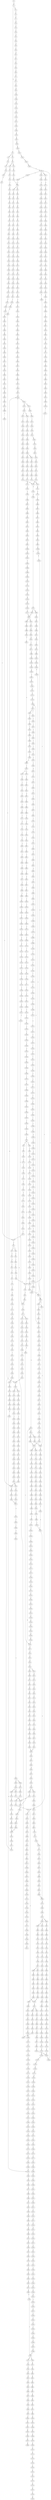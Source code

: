 strict digraph  {
	S0 -> S1 [ label = G ];
	S1 -> S2 [ label = T ];
	S1 -> S3 [ label = G ];
	S2 -> S4 [ label = T ];
	S3 -> S5 [ label = G ];
	S3 -> S6 [ label = T ];
	S4 -> S7 [ label = G ];
	S5 -> S8 [ label = T ];
	S6 -> S9 [ label = C ];
	S7 -> S10 [ label = A ];
	S8 -> S11 [ label = C ];
	S9 -> S12 [ label = C ];
	S9 -> S13 [ label = T ];
	S10 -> S14 [ label = C ];
	S11 -> S15 [ label = C ];
	S12 -> S16 [ label = C ];
	S13 -> S17 [ label = C ];
	S14 -> S18 [ label = T ];
	S15 -> S19 [ label = G ];
	S16 -> S20 [ label = T ];
	S17 -> S21 [ label = T ];
	S18 -> S22 [ label = G ];
	S19 -> S23 [ label = C ];
	S20 -> S24 [ label = T ];
	S21 -> S25 [ label = C ];
	S22 -> S26 [ label = T ];
	S23 -> S27 [ label = C ];
	S24 -> S28 [ label = C ];
	S25 -> S29 [ label = C ];
	S26 -> S30 [ label = A ];
	S27 -> S31 [ label = G ];
	S28 -> S32 [ label = T ];
	S28 -> S33 [ label = G ];
	S29 -> S34 [ label = G ];
	S30 -> S35 [ label = C ];
	S31 -> S36 [ label = C ];
	S31 -> S37 [ label = G ];
	S32 -> S38 [ label = C ];
	S33 -> S39 [ label = C ];
	S34 -> S40 [ label = T ];
	S35 -> S41 [ label = A ];
	S36 -> S42 [ label = A ];
	S37 -> S43 [ label = A ];
	S38 -> S44 [ label = G ];
	S39 -> S45 [ label = A ];
	S40 -> S46 [ label = A ];
	S41 -> S47 [ label = C ];
	S42 -> S48 [ label = C ];
	S43 -> S49 [ label = A ];
	S44 -> S50 [ label = T ];
	S45 -> S51 [ label = C ];
	S46 -> S52 [ label = C ];
	S47 -> S53 [ label = T ];
	S48 -> S54 [ label = G ];
	S49 -> S55 [ label = C ];
	S50 -> S56 [ label = A ];
	S51 -> S57 [ label = G ];
	S52 -> S58 [ label = A ];
	S53 -> S59 [ label = T ];
	S54 -> S60 [ label = C ];
	S55 -> S61 [ label = T ];
	S56 -> S62 [ label = C ];
	S57 -> S63 [ label = T ];
	S58 -> S64 [ label = T ];
	S59 -> S65 [ label = G ];
	S60 -> S66 [ label = G ];
	S61 -> S67 [ label = G ];
	S62 -> S68 [ label = G ];
	S63 -> S69 [ label = G ];
	S64 -> S70 [ label = G ];
	S65 -> S71 [ label = G ];
	S66 -> S72 [ label = C ];
	S67 -> S73 [ label = C ];
	S68 -> S74 [ label = G ];
	S69 -> S75 [ label = G ];
	S70 -> S76 [ label = G ];
	S71 -> S77 [ label = A ];
	S72 -> S78 [ label = A ];
	S72 -> S79 [ label = G ];
	S73 -> S80 [ label = A ];
	S74 -> S81 [ label = C ];
	S75 -> S82 [ label = C ];
	S76 -> S83 [ label = C ];
	S77 -> S84 [ label = G ];
	S78 -> S85 [ label = G ];
	S79 -> S86 [ label = C ];
	S79 -> S87 [ label = G ];
	S80 -> S88 [ label = A ];
	S81 -> S89 [ label = T ];
	S82 -> S90 [ label = G ];
	S83 -> S91 [ label = G ];
	S84 -> S92 [ label = A ];
	S85 -> S93 [ label = C ];
	S86 -> S94 [ label = G ];
	S87 -> S95 [ label = C ];
	S88 -> S96 [ label = C ];
	S89 -> S97 [ label = A ];
	S90 -> S98 [ label = T ];
	S91 -> S99 [ label = C ];
	S92 -> S100 [ label = C ];
	S93 -> S101 [ label = C ];
	S94 -> S102 [ label = T ];
	S95 -> S103 [ label = T ];
	S96 -> S104 [ label = C ];
	S97 -> S105 [ label = C ];
	S98 -> S106 [ label = C ];
	S99 -> S107 [ label = C ];
	S100 -> S108 [ label = C ];
	S101 -> S109 [ label = G ];
	S102 -> S110 [ label = C ];
	S103 -> S111 [ label = G ];
	S104 -> S112 [ label = A ];
	S105 -> S113 [ label = T ];
	S106 -> S114 [ label = C ];
	S107 -> S115 [ label = C ];
	S108 -> S116 [ label = C ];
	S109 -> S117 [ label = G ];
	S110 -> S118 [ label = G ];
	S111 -> S119 [ label = G ];
	S112 -> S120 [ label = G ];
	S113 -> S121 [ label = G ];
	S114 -> S122 [ label = C ];
	S115 -> S123 [ label = C ];
	S116 -> S124 [ label = C ];
	S117 -> S125 [ label = C ];
	S117 -> S126 [ label = T ];
	S118 -> S127 [ label = A ];
	S119 -> S128 [ label = A ];
	S120 -> S129 [ label = A ];
	S121 -> S130 [ label = G ];
	S122 -> S131 [ label = C ];
	S123 -> S132 [ label = C ];
	S124 -> S133 [ label = C ];
	S125 -> S134 [ label = A ];
	S126 -> S135 [ label = G ];
	S127 -> S136 [ label = C ];
	S128 -> S137 [ label = A ];
	S129 -> S138 [ label = A ];
	S130 -> S139 [ label = T ];
	S131 -> S140 [ label = A ];
	S132 -> S141 [ label = A ];
	S133 -> S142 [ label = C ];
	S134 -> S143 [ label = C ];
	S135 -> S144 [ label = G ];
	S136 -> S145 [ label = G ];
	S137 -> S146 [ label = T ];
	S138 -> S147 [ label = C ];
	S139 -> S148 [ label = G ];
	S140 -> S149 [ label = C ];
	S141 -> S150 [ label = C ];
	S142 -> S151 [ label = T ];
	S143 -> S152 [ label = T ];
	S144 -> S153 [ label = A ];
	S145 -> S154 [ label = C ];
	S146 -> S155 [ label = G ];
	S147 -> S156 [ label = A ];
	S148 -> S157 [ label = C ];
	S149 -> S158 [ label = T ];
	S150 -> S159 [ label = T ];
	S151 -> S160 [ label = T ];
	S152 -> S161 [ label = T ];
	S153 -> S162 [ label = A ];
	S154 -> S163 [ label = G ];
	S155 -> S164 [ label = G ];
	S156 -> S165 [ label = G ];
	S157 -> S166 [ label = T ];
	S158 -> S167 [ label = T ];
	S159 -> S168 [ label = T ];
	S160 -> S169 [ label = C ];
	S161 -> S170 [ label = C ];
	S162 -> S171 [ label = G ];
	S163 -> S172 [ label = C ];
	S164 -> S173 [ label = G ];
	S165 -> S174 [ label = C ];
	S166 -> S175 [ label = A ];
	S167 -> S176 [ label = G ];
	S168 -> S177 [ label = T ];
	S169 -> S178 [ label = A ];
	S170 -> S179 [ label = A ];
	S171 -> S180 [ label = A ];
	S172 -> S181 [ label = C ];
	S173 -> S182 [ label = G ];
	S174 -> S183 [ label = C ];
	S175 -> S184 [ label = C ];
	S176 -> S185 [ label = A ];
	S177 -> S186 [ label = A ];
	S178 -> S187 [ label = G ];
	S179 -> S188 [ label = G ];
	S180 -> S189 [ label = A ];
	S181 -> S190 [ label = T ];
	S182 -> S191 [ label = T ];
	S183 -> S192 [ label = G ];
	S184 -> S193 [ label = T ];
	S185 -> S194 [ label = G ];
	S186 -> S195 [ label = G ];
	S187 -> S196 [ label = A ];
	S188 -> S197 [ label = C ];
	S189 -> S198 [ label = C ];
	S190 -> S199 [ label = C ];
	S191 -> S200 [ label = C ];
	S192 -> S201 [ label = T ];
	S193 -> S202 [ label = G ];
	S194 -> S203 [ label = C ];
	S195 -> S204 [ label = C ];
	S196 -> S205 [ label = G ];
	S197 -> S206 [ label = C ];
	S198 -> S207 [ label = G ];
	S199 -> S208 [ label = G ];
	S200 -> S209 [ label = C ];
	S201 -> S210 [ label = C ];
	S202 -> S211 [ label = T ];
	S203 -> S212 [ label = C ];
	S204 -> S213 [ label = C ];
	S205 -> S214 [ label = G ];
	S206 -> S215 [ label = G ];
	S207 -> S216 [ label = G ];
	S208 -> S217 [ label = G ];
	S209 -> S218 [ label = G ];
	S210 -> S219 [ label = C ];
	S211 -> S220 [ label = A ];
	S212 -> S221 [ label = G ];
	S213 -> S222 [ label = G ];
	S214 -> S223 [ label = T ];
	S215 -> S224 [ label = C ];
	S216 -> S225 [ label = C ];
	S217 -> S226 [ label = G ];
	S218 -> S227 [ label = C ];
	S219 -> S228 [ label = T ];
	S220 -> S229 [ label = A ];
	S221 -> S230 [ label = C ];
	S222 -> S231 [ label = T ];
	S223 -> S232 [ label = C ];
	S224 -> S233 [ label = C ];
	S225 -> S234 [ label = A ];
	S226 -> S235 [ label = C ];
	S227 -> S27 [ label = C ];
	S228 -> S236 [ label = C ];
	S229 -> S237 [ label = C ];
	S230 -> S238 [ label = C ];
	S231 -> S239 [ label = C ];
	S232 -> S240 [ label = C ];
	S233 -> S241 [ label = C ];
	S234 -> S242 [ label = C ];
	S235 -> S243 [ label = T ];
	S236 -> S244 [ label = T ];
	S237 -> S245 [ label = A ];
	S238 -> S246 [ label = C ];
	S239 -> S247 [ label = C ];
	S240 -> S248 [ label = C ];
	S241 -> S249 [ label = C ];
	S242 -> S250 [ label = C ];
	S242 -> S251 [ label = T ];
	S243 -> S252 [ label = C ];
	S244 -> S253 [ label = G ];
	S245 -> S254 [ label = C ];
	S246 -> S249 [ label = C ];
	S247 -> S255 [ label = C ];
	S248 -> S256 [ label = T ];
	S248 -> S257 [ label = A ];
	S248 -> S258 [ label = G ];
	S249 -> S259 [ label = T ];
	S250 -> S260 [ label = G ];
	S251 -> S261 [ label = G ];
	S252 -> S262 [ label = A ];
	S253 -> S263 [ label = T ];
	S254 -> S264 [ label = A ];
	S255 -> S265 [ label = A ];
	S256 -> S266 [ label = T ];
	S257 -> S267 [ label = G ];
	S258 -> S268 [ label = G ];
	S259 -> S269 [ label = T ];
	S259 -> S270 [ label = C ];
	S260 -> S271 [ label = G ];
	S261 -> S272 [ label = G ];
	S262 -> S273 [ label = C ];
	S263 -> S274 [ label = C ];
	S264 -> S275 [ label = C ];
	S265 -> S276 [ label = C ];
	S266 -> S28 [ label = C ];
	S267 -> S277 [ label = A ];
	S268 -> S278 [ label = A ];
	S269 -> S279 [ label = C ];
	S270 -> S280 [ label = C ];
	S271 -> S281 [ label = G ];
	S272 -> S282 [ label = G ];
	S273 -> S283 [ label = G ];
	S274 -> S284 [ label = G ];
	S275 -> S285 [ label = G ];
	S276 -> S286 [ label = C ];
	S277 -> S287 [ label = G ];
	S278 -> S288 [ label = G ];
	S279 -> S289 [ label = A ];
	S280 -> S290 [ label = A ];
	S281 -> S291 [ label = A ];
	S282 -> S292 [ label = A ];
	S283 -> S293 [ label = T ];
	S284 -> S294 [ label = T ];
	S285 -> S295 [ label = C ];
	S286 -> S296 [ label = A ];
	S287 -> S297 [ label = C ];
	S288 -> S298 [ label = G ];
	S289 -> S299 [ label = C ];
	S290 -> S300 [ label = C ];
	S291 -> S301 [ label = A ];
	S292 -> S302 [ label = A ];
	S293 -> S303 [ label = C ];
	S294 -> S304 [ label = G ];
	S295 -> S305 [ label = T ];
	S296 -> S306 [ label = C ];
	S297 -> S307 [ label = C ];
	S298 -> S308 [ label = C ];
	S299 -> S309 [ label = G ];
	S300 -> S310 [ label = C ];
	S301 -> S311 [ label = T ];
	S302 -> S312 [ label = C ];
	S303 -> S313 [ label = C ];
	S304 -> S314 [ label = G ];
	S305 -> S315 [ label = C ];
	S306 -> S316 [ label = C ];
	S307 -> S317 [ label = A ];
	S308 -> S318 [ label = G ];
	S309 -> S319 [ label = C ];
	S310 -> S320 [ label = C ];
	S311 -> S321 [ label = T ];
	S312 -> S322 [ label = T ];
	S313 -> S323 [ label = A ];
	S314 -> S324 [ label = T ];
	S315 -> S325 [ label = C ];
	S316 -> S326 [ label = G ];
	S317 -> S327 [ label = C ];
	S318 -> S328 [ label = T ];
	S319 -> S329 [ label = T ];
	S320 -> S330 [ label = G ];
	S321 -> S331 [ label = G ];
	S322 -> S332 [ label = G ];
	S323 -> S333 [ label = G ];
	S324 -> S334 [ label = A ];
	S325 -> S335 [ label = T ];
	S326 -> S336 [ label = A ];
	S327 -> S337 [ label = G ];
	S328 -> S338 [ label = G ];
	S329 -> S339 [ label = C ];
	S330 -> S340 [ label = C ];
	S331 -> S341 [ label = A ];
	S332 -> S342 [ label = G ];
	S333 -> S343 [ label = C ];
	S334 -> S344 [ label = C ];
	S335 -> S345 [ label = A ];
	S336 -> S346 [ label = T ];
	S337 -> S347 [ label = G ];
	S338 -> S348 [ label = G ];
	S339 -> S349 [ label = C ];
	S340 -> S350 [ label = C ];
	S341 -> S351 [ label = A ];
	S342 -> S352 [ label = A ];
	S343 -> S353 [ label = T ];
	S343 -> S354 [ label = G ];
	S344 -> S355 [ label = C ];
	S345 -> S356 [ label = G ];
	S346 -> S357 [ label = C ];
	S347 -> S358 [ label = T ];
	S348 -> S359 [ label = T ];
	S349 -> S360 [ label = G ];
	S350 -> S361 [ label = G ];
	S351 -> S362 [ label = C ];
	S352 -> S363 [ label = C ];
	S353 -> S364 [ label = T ];
	S354 -> S365 [ label = A ];
	S355 -> S366 [ label = G ];
	S356 -> S367 [ label = A ];
	S357 -> S368 [ label = G ];
	S358 -> S369 [ label = T ];
	S359 -> S370 [ label = A ];
	S360 -> S371 [ label = G ];
	S361 -> S372 [ label = G ];
	S362 -> S373 [ label = C ];
	S363 -> S374 [ label = C ];
	S364 -> S375 [ label = C ];
	S365 -> S376 [ label = G ];
	S366 -> S377 [ label = G ];
	S367 -> S378 [ label = A ];
	S368 -> S379 [ label = G ];
	S369 -> S380 [ label = A ];
	S370 -> S381 [ label = T ];
	S371 -> S382 [ label = T ];
	S372 -> S383 [ label = T ];
	S373 -> S384 [ label = C ];
	S374 -> S385 [ label = C ];
	S375 -> S386 [ label = A ];
	S376 -> S387 [ label = T ];
	S377 -> S388 [ label = T ];
	S378 -> S389 [ label = C ];
	S379 -> S390 [ label = T ];
	S380 -> S391 [ label = C ];
	S381 -> S392 [ label = G ];
	S382 -> S393 [ label = T ];
	S383 -> S394 [ label = C ];
	S384 -> S395 [ label = G ];
	S385 -> S396 [ label = G ];
	S386 -> S397 [ label = C ];
	S387 -> S398 [ label = C ];
	S388 -> S399 [ label = G ];
	S389 -> S400 [ label = T ];
	S390 -> S401 [ label = T ];
	S391 -> S402 [ label = T ];
	S392 -> S403 [ label = A ];
	S393 -> S404 [ label = G ];
	S394 -> S405 [ label = C ];
	S395 -> S406 [ label = T ];
	S396 -> S407 [ label = T ];
	S397 -> S408 [ label = G ];
	S398 -> S409 [ label = C ];
	S398 -> S410 [ label = T ];
	S399 -> S411 [ label = G ];
	S400 -> S412 [ label = T ];
	S401 -> S413 [ label = C ];
	S402 -> S414 [ label = G ];
	S403 -> S415 [ label = G ];
	S404 -> S416 [ label = C ];
	S405 -> S417 [ label = C ];
	S406 -> S418 [ label = C ];
	S407 -> S419 [ label = C ];
	S408 -> S420 [ label = C ];
	S409 -> S421 [ label = C ];
	S410 -> S422 [ label = C ];
	S411 -> S423 [ label = T ];
	S412 -> S424 [ label = C ];
	S413 -> S425 [ label = C ];
	S414 -> S426 [ label = C ];
	S415 -> S427 [ label = C ];
	S416 -> S428 [ label = A ];
	S417 -> S429 [ label = A ];
	S418 -> S430 [ label = T ];
	S419 -> S431 [ label = T ];
	S420 -> S432 [ label = C ];
	S421 -> S433 [ label = T ];
	S421 -> S434 [ label = G ];
	S422 -> S435 [ label = G ];
	S423 -> S436 [ label = T ];
	S424 -> S437 [ label = A ];
	S425 -> S438 [ label = A ];
	S426 -> S439 [ label = A ];
	S427 -> S440 [ label = G ];
	S428 -> S441 [ label = C ];
	S429 -> S442 [ label = G ];
	S430 -> S443 [ label = C ];
	S431 -> S443 [ label = C ];
	S432 -> S444 [ label = C ];
	S433 -> S445 [ label = C ];
	S434 -> S446 [ label = C ];
	S435 -> S447 [ label = T ];
	S436 -> S448 [ label = A ];
	S437 -> S449 [ label = A ];
	S438 -> S450 [ label = G ];
	S439 -> S451 [ label = G ];
	S440 -> S452 [ label = G ];
	S441 -> S453 [ label = T ];
	S442 -> S454 [ label = T ];
	S443 -> S455 [ label = G ];
	S444 -> S456 [ label = T ];
	S445 -> S457 [ label = C ];
	S446 -> S458 [ label = C ];
	S447 -> S459 [ label = C ];
	S448 -> S460 [ label = G ];
	S449 -> S461 [ label = C ];
	S450 -> S462 [ label = T ];
	S451 -> S463 [ label = A ];
	S452 -> S464 [ label = T ];
	S453 -> S465 [ label = G ];
	S454 -> S466 [ label = G ];
	S455 -> S467 [ label = G ];
	S456 -> S468 [ label = T ];
	S457 -> S469 [ label = G ];
	S458 -> S470 [ label = T ];
	S459 -> S471 [ label = T ];
	S460 -> S472 [ label = A ];
	S461 -> S473 [ label = C ];
	S461 -> S474 [ label = T ];
	S462 -> S475 [ label = G ];
	S463 -> S476 [ label = C ];
	S464 -> S477 [ label = C ];
	S465 -> S478 [ label = G ];
	S466 -> S479 [ label = G ];
	S467 -> S480 [ label = C ];
	S468 -> S481 [ label = C ];
	S469 -> S482 [ label = G ];
	S470 -> S483 [ label = G ];
	S471 -> S484 [ label = G ];
	S472 -> S485 [ label = A ];
	S473 -> S486 [ label = G ];
	S474 -> S487 [ label = G ];
	S475 -> S488 [ label = G ];
	S476 -> S489 [ label = G ];
	S477 -> S490 [ label = G ];
	S478 -> S491 [ label = T ];
	S479 -> S492 [ label = T ];
	S480 -> S493 [ label = A ];
	S481 -> S494 [ label = A ];
	S482 -> S495 [ label = T ];
	S483 -> S496 [ label = T ];
	S484 -> S497 [ label = T ];
	S485 -> S498 [ label = G ];
	S486 -> S499 [ label = G ];
	S487 -> S500 [ label = G ];
	S487 -> S501 [ label = C ];
	S488 -> S502 [ label = T ];
	S489 -> S503 [ label = G ];
	S490 -> S504 [ label = C ];
	S491 -> S505 [ label = C ];
	S492 -> S506 [ label = C ];
	S493 -> S507 [ label = C ];
	S494 -> S508 [ label = T ];
	S495 -> S509 [ label = C ];
	S496 -> S510 [ label = C ];
	S497 -> S511 [ label = T ];
	S498 -> S512 [ label = G ];
	S499 -> S513 [ label = C ];
	S500 -> S514 [ label = C ];
	S501 -> S515 [ label = C ];
	S502 -> S506 [ label = C ];
	S503 -> S516 [ label = A ];
	S504 -> S517 [ label = A ];
	S505 -> S518 [ label = G ];
	S506 -> S519 [ label = G ];
	S507 -> S520 [ label = C ];
	S508 -> S521 [ label = C ];
	S509 -> S522 [ label = T ];
	S510 -> S523 [ label = G ];
	S511 -> S524 [ label = C ];
	S512 -> S525 [ label = G ];
	S513 -> S526 [ label = C ];
	S514 -> S527 [ label = C ];
	S515 -> S528 [ label = C ];
	S516 -> S529 [ label = C ];
	S517 -> S530 [ label = C ];
	S518 -> S531 [ label = T ];
	S519 -> S532 [ label = T ];
	S520 -> S533 [ label = G ];
	S521 -> S534 [ label = C ];
	S522 -> S535 [ label = G ];
	S523 -> S536 [ label = C ];
	S524 -> S537 [ label = C ];
	S525 -> S538 [ label = G ];
	S526 -> S539 [ label = C ];
	S527 -> S540 [ label = C ];
	S528 -> S541 [ label = T ];
	S529 -> S542 [ label = A ];
	S530 -> S543 [ label = G ];
	S531 -> S544 [ label = C ];
	S532 -> S545 [ label = C ];
	S533 -> S546 [ label = A ];
	S534 -> S547 [ label = A ];
	S535 -> S548 [ label = G ];
	S536 -> S549 [ label = G ];
	S537 -> S550 [ label = G ];
	S538 -> S551 [ label = G ];
	S539 -> S552 [ label = A ];
	S540 -> S553 [ label = A ];
	S541 -> S554 [ label = A ];
	S542 -> S555 [ label = C ];
	S543 -> S556 [ label = C ];
	S544 -> S557 [ label = C ];
	S545 -> S557 [ label = C ];
	S546 -> S558 [ label = G ];
	S546 -> S559 [ label = A ];
	S547 -> S560 [ label = G ];
	S548 -> S561 [ label = A ];
	S549 -> S562 [ label = C ];
	S550 -> S563 [ label = T ];
	S551 -> S564 [ label = T ];
	S552 -> S565 [ label = G ];
	S553 -> S566 [ label = G ];
	S554 -> S567 [ label = G ];
	S555 -> S568 [ label = A ];
	S556 -> S569 [ label = G ];
	S557 -> S570 [ label = G ];
	S558 -> S571 [ label = T ];
	S559 -> S572 [ label = T ];
	S560 -> S573 [ label = A ];
	S561 -> S574 [ label = G ];
	S562 -> S575 [ label = G ];
	S562 -> S576 [ label = A ];
	S563 -> S577 [ label = G ];
	S564 -> S578 [ label = C ];
	S565 -> S579 [ label = T ];
	S566 -> S580 [ label = G ];
	S567 -> S581 [ label = G ];
	S568 -> S582 [ label = C ];
	S569 -> S72 [ label = C ];
	S570 -> S583 [ label = T ];
	S571 -> S584 [ label = C ];
	S572 -> S585 [ label = G ];
	S573 -> S586 [ label = A ];
	S574 -> S587 [ label = G ];
	S575 -> S588 [ label = A ];
	S576 -> S589 [ label = A ];
	S577 -> S590 [ label = G ];
	S578 -> S591 [ label = C ];
	S579 -> S592 [ label = T ];
	S580 -> S593 [ label = T ];
	S581 -> S594 [ label = T ];
	S582 -> S595 [ label = C ];
	S583 -> S596 [ label = C ];
	S584 -> S597 [ label = C ];
	S585 -> S598 [ label = T ];
	S586 -> S599 [ label = C ];
	S587 -> S600 [ label = G ];
	S588 -> S601 [ label = G ];
	S589 -> S602 [ label = C ];
	S590 -> S603 [ label = C ];
	S591 -> S604 [ label = G ];
	S592 -> S605 [ label = G ];
	S593 -> S606 [ label = G ];
	S594 -> S607 [ label = G ];
	S595 -> S608 [ label = T ];
	S596 -> S609 [ label = A ];
	S597 -> S610 [ label = A ];
	S597 -> S611 [ label = T ];
	S598 -> S612 [ label = A ];
	S599 -> S613 [ label = C ];
	S600 -> S614 [ label = T ];
	S601 -> S615 [ label = C ];
	S602 -> S616 [ label = C ];
	S603 -> S617 [ label = C ];
	S604 -> S618 [ label = T ];
	S605 -> S619 [ label = T ];
	S606 -> S620 [ label = C ];
	S606 -> S621 [ label = G ];
	S607 -> S622 [ label = T ];
	S608 -> S623 [ label = C ];
	S609 -> S624 [ label = C ];
	S610 -> S625 [ label = G ];
	S611 -> S626 [ label = C ];
	S612 -> S627 [ label = G ];
	S613 -> S628 [ label = A ];
	S613 -> S629 [ label = G ];
	S614 -> S630 [ label = G ];
	S615 -> S631 [ label = A ];
	S616 -> S632 [ label = C ];
	S617 -> S633 [ label = C ];
	S618 -> S634 [ label = C ];
	S619 -> S635 [ label = G ];
	S620 -> S636 [ label = G ];
	S621 -> S637 [ label = G ];
	S622 -> S638 [ label = G ];
	S623 -> S639 [ label = T ];
	S624 -> S640 [ label = C ];
	S625 -> S641 [ label = T ];
	S625 -> S642 [ label = C ];
	S626 -> S643 [ label = G ];
	S627 -> S644 [ label = T ];
	S628 -> S645 [ label = G ];
	S628 -> S646 [ label = C ];
	S629 -> S647 [ label = G ];
	S630 -> S648 [ label = T ];
	S631 -> S649 [ label = G ];
	S632 -> S650 [ label = G ];
	S633 -> S651 [ label = G ];
	S634 -> S652 [ label = G ];
	S635 -> S653 [ label = C ];
	S636 -> S654 [ label = C ];
	S637 -> S655 [ label = C ];
	S638 -> S656 [ label = C ];
	S639 -> S657 [ label = A ];
	S640 -> S658 [ label = C ];
	S640 -> S659 [ label = G ];
	S641 -> S660 [ label = A ];
	S642 -> S661 [ label = T ];
	S643 -> S662 [ label = A ];
	S644 -> S663 [ label = T ];
	S645 -> S664 [ label = A ];
	S646 -> S665 [ label = C ];
	S647 -> S666 [ label = A ];
	S648 -> S667 [ label = T ];
	S649 -> S668 [ label = T ];
	S650 -> S669 [ label = T ];
	S651 -> S670 [ label = T ];
	S652 -> S671 [ label = G ];
	S653 -> S672 [ label = G ];
	S654 -> S673 [ label = G ];
	S655 -> S674 [ label = T ];
	S656 -> S675 [ label = G ];
	S657 -> S676 [ label = G ];
	S658 -> S677 [ label = T ];
	S659 -> S678 [ label = A ];
	S660 -> S679 [ label = G ];
	S661 -> S364 [ label = T ];
	S662 -> S680 [ label = A ];
	S663 -> S681 [ label = T ];
	S664 -> S682 [ label = C ];
	S665 -> S683 [ label = A ];
	S666 -> S684 [ label = C ];
	S667 -> S685 [ label = C ];
	S668 -> S686 [ label = G ];
	S669 -> S687 [ label = A ];
	S670 -> S688 [ label = C ];
	S671 -> S689 [ label = A ];
	S672 -> S690 [ label = T ];
	S673 -> S691 [ label = T ];
	S674 -> S692 [ label = T ];
	S675 -> S693 [ label = T ];
	S676 -> S694 [ label = A ];
	S677 -> S695 [ label = G ];
	S678 -> S696 [ label = A ];
	S678 -> S697 [ label = G ];
	S679 -> S698 [ label = G ];
	S679 -> S699 [ label = C ];
	S680 -> S700 [ label = C ];
	S681 -> S701 [ label = C ];
	S682 -> S702 [ label = T ];
	S683 -> S703 [ label = C ];
	S684 -> S704 [ label = G ];
	S685 -> S705 [ label = C ];
	S686 -> S706 [ label = C ];
	S687 -> S707 [ label = C ];
	S688 -> S708 [ label = C ];
	S689 -> S709 [ label = A ];
	S690 -> S710 [ label = C ];
	S691 -> S711 [ label = C ];
	S692 -> S712 [ label = C ];
	S693 -> S713 [ label = C ];
	S694 -> S714 [ label = A ];
	S695 -> S715 [ label = T ];
	S696 -> S716 [ label = T ];
	S697 -> S717 [ label = T ];
	S698 -> S718 [ label = G ];
	S699 -> S719 [ label = T ];
	S700 -> S720 [ label = T ];
	S701 -> S721 [ label = A ];
	S702 -> S722 [ label = C ];
	S703 -> S723 [ label = C ];
	S704 -> S724 [ label = C ];
	S705 -> S725 [ label = A ];
	S706 -> S726 [ label = A ];
	S707 -> S727 [ label = A ];
	S708 -> S728 [ label = A ];
	S709 -> S729 [ label = C ];
	S710 -> S730 [ label = G ];
	S711 -> S731 [ label = G ];
	S712 -> S732 [ label = G ];
	S713 -> S730 [ label = G ];
	S714 -> S733 [ label = C ];
	S715 -> S734 [ label = C ];
	S716 -> S735 [ label = C ];
	S717 -> S584 [ label = C ];
	S718 -> S736 [ label = T ];
	S719 -> S737 [ label = C ];
	S720 -> S738 [ label = T ];
	S721 -> S739 [ label = C ];
	S722 -> S740 [ label = C ];
	S723 -> S741 [ label = C ];
	S724 -> S742 [ label = C ];
	S725 -> S743 [ label = G ];
	S726 -> S744 [ label = A ];
	S727 -> S745 [ label = G ];
	S728 -> S746 [ label = G ];
	S729 -> S747 [ label = A ];
	S729 -> S748 [ label = T ];
	S730 -> S749 [ label = A ];
	S731 -> S750 [ label = T ];
	S732 -> S751 [ label = A ];
	S733 -> S752 [ label = G ];
	S734 -> S753 [ label = C ];
	S735 -> S754 [ label = C ];
	S736 -> S755 [ label = C ];
	S737 -> S756 [ label = C ];
	S738 -> S757 [ label = C ];
	S739 -> S758 [ label = T ];
	S740 -> S759 [ label = C ];
	S741 -> S760 [ label = C ];
	S742 -> S761 [ label = C ];
	S743 -> S762 [ label = C ];
	S744 -> S763 [ label = C ];
	S745 -> S764 [ label = C ];
	S746 -> S765 [ label = T ];
	S747 -> S766 [ label = G ];
	S748 -> S767 [ label = A ];
	S749 -> S768 [ label = A ];
	S750 -> S769 [ label = G ];
	S751 -> S770 [ label = A ];
	S752 -> S771 [ label = A ];
	S753 -> S772 [ label = T ];
	S754 -> S773 [ label = T ];
	S755 -> S774 [ label = A ];
	S756 -> S775 [ label = A ];
	S757 -> S776 [ label = A ];
	S758 -> S777 [ label = C ];
	S759 -> S778 [ label = A ];
	S760 -> S779 [ label = T ];
	S761 -> S780 [ label = A ];
	S762 -> S781 [ label = A ];
	S763 -> S782 [ label = A ];
	S764 -> S783 [ label = A ];
	S765 -> S784 [ label = A ];
	S766 -> S785 [ label = G ];
	S767 -> S786 [ label = C ];
	S768 -> S787 [ label = C ];
	S769 -> S788 [ label = C ];
	S770 -> S789 [ label = C ];
	S771 -> S790 [ label = G ];
	S772 -> S791 [ label = A ];
	S772 -> S792 [ label = T ];
	S773 -> S793 [ label = C ];
	S774 -> S794 [ label = C ];
	S775 -> S795 [ label = C ];
	S776 -> S449 [ label = A ];
	S777 -> S796 [ label = C ];
	S778 -> S797 [ label = T ];
	S779 -> S798 [ label = T ];
	S780 -> S799 [ label = T ];
	S781 -> S800 [ label = G ];
	S782 -> S801 [ label = G ];
	S783 -> S802 [ label = G ];
	S784 -> S679 [ label = G ];
	S785 -> S803 [ label = A ];
	S786 -> S804 [ label = A ];
	S787 -> S805 [ label = C ];
	S787 -> S806 [ label = A ];
	S788 -> S807 [ label = A ];
	S789 -> S808 [ label = A ];
	S790 -> S809 [ label = G ];
	S791 -> S810 [ label = C ];
	S792 -> S811 [ label = G ];
	S793 -> S812 [ label = G ];
	S794 -> S813 [ label = T ];
	S795 -> S814 [ label = C ];
	S796 -> S815 [ label = T ];
	S797 -> S816 [ label = C ];
	S798 -> S817 [ label = C ];
	S799 -> S818 [ label = C ];
	S800 -> S819 [ label = A ];
	S801 -> S820 [ label = C ];
	S802 -> S821 [ label = G ];
	S803 -> S822 [ label = A ];
	S804 -> S823 [ label = A ];
	S805 -> S824 [ label = T ];
	S806 -> S825 [ label = C ];
	S807 -> S826 [ label = T ];
	S808 -> S827 [ label = C ];
	S809 -> S828 [ label = T ];
	S810 -> S829 [ label = T ];
	S811 -> S830 [ label = A ];
	S811 -> S831 [ label = T ];
	S812 -> S832 [ label = A ];
	S813 -> S833 [ label = C ];
	S814 -> S834 [ label = G ];
	S815 -> S835 [ label = T ];
	S816 -> S836 [ label = T ];
	S817 -> S837 [ label = C ];
	S817 -> S838 [ label = G ];
	S818 -> S839 [ label = G ];
	S819 -> S840 [ label = T ];
	S820 -> S841 [ label = T ];
	S821 -> S842 [ label = T ];
	S822 -> S843 [ label = T ];
	S823 -> S844 [ label = C ];
	S824 -> S845 [ label = T ];
	S824 -> S846 [ label = G ];
	S825 -> S847 [ label = C ];
	S826 -> S848 [ label = C ];
	S827 -> S849 [ label = G ];
	S828 -> S850 [ label = G ];
	S829 -> S851 [ label = A ];
	S830 -> S852 [ label = A ];
	S831 -> S853 [ label = A ];
	S832 -> S854 [ label = A ];
	S833 -> S855 [ label = G ];
	S834 -> S856 [ label = G ];
	S835 -> S857 [ label = T ];
	S836 -> S858 [ label = G ];
	S837 -> S859 [ label = T ];
	S838 -> S860 [ label = A ];
	S839 -> S861 [ label = T ];
	S840 -> S862 [ label = A ];
	S841 -> S863 [ label = A ];
	S842 -> S864 [ label = G ];
	S843 -> S865 [ label = A ];
	S844 -> S866 [ label = G ];
	S845 -> S867 [ label = C ];
	S846 -> S868 [ label = T ];
	S847 -> S869 [ label = C ];
	S848 -> S870 [ label = C ];
	S849 -> S871 [ label = C ];
	S850 -> S872 [ label = T ];
	S851 -> S873 [ label = C ];
	S852 -> S874 [ label = C ];
	S853 -> S875 [ label = G ];
	S854 -> S700 [ label = C ];
	S855 -> S876 [ label = C ];
	S856 -> S877 [ label = A ];
	S857 -> S878 [ label = C ];
	S858 -> S879 [ label = C ];
	S859 -> S880 [ label = G ];
	S860 -> S881 [ label = T ];
	S861 -> S882 [ label = C ];
	S862 -> S883 [ label = A ];
	S863 -> S884 [ label = C ];
	S864 -> S885 [ label = C ];
	S865 -> S886 [ label = G ];
	S866 -> S887 [ label = A ];
	S867 -> S888 [ label = G ];
	S868 -> S889 [ label = C ];
	S869 -> S890 [ label = G ];
	S870 -> S891 [ label = G ];
	S871 -> S892 [ label = G ];
	S872 -> S893 [ label = C ];
	S873 -> S894 [ label = C ];
	S874 -> S895 [ label = T ];
	S875 -> S896 [ label = G ];
	S876 -> S897 [ label = T ];
	S877 -> S898 [ label = C ];
	S878 -> S899 [ label = A ];
	S879 -> S900 [ label = C ];
	S880 -> S901 [ label = T ];
	S881 -> S902 [ label = C ];
	S882 -> S903 [ label = C ];
	S883 -> S904 [ label = A ];
	S884 -> S905 [ label = G ];
	S885 -> S906 [ label = A ];
	S886 -> S907 [ label = T ];
	S887 -> S908 [ label = A ];
	S888 -> S909 [ label = T ];
	S889 -> S910 [ label = G ];
	S890 -> S911 [ label = T ];
	S891 -> S912 [ label = C ];
	S892 -> S913 [ label = C ];
	S893 -> S914 [ label = C ];
	S894 -> S915 [ label = A ];
	S895 -> S916 [ label = T ];
	S896 -> S917 [ label = A ];
	S897 -> S918 [ label = T ];
	S898 -> S919 [ label = G ];
	S899 -> S920 [ label = T ];
	S900 -> S921 [ label = A ];
	S901 -> S922 [ label = C ];
	S902 -> S923 [ label = G ];
	S903 -> S924 [ label = T ];
	S904 -> S925 [ label = A ];
	S905 -> S926 [ label = A ];
	S906 -> S927 [ label = C ];
	S907 -> S928 [ label = C ];
	S908 -> S929 [ label = A ];
	S909 -> S930 [ label = A ];
	S910 -> S931 [ label = C ];
	S911 -> S932 [ label = A ];
	S912 -> S933 [ label = A ];
	S913 -> S934 [ label = A ];
	S914 -> S935 [ label = C ];
	S915 -> S936 [ label = G ];
	S916 -> S937 [ label = C ];
	S917 -> S938 [ label = G ];
	S918 -> S939 [ label = C ];
	S919 -> S940 [ label = T ];
	S920 -> S941 [ label = C ];
	S921 -> S942 [ label = G ];
	S922 -> S943 [ label = C ];
	S923 -> S944 [ label = T ];
	S924 -> S945 [ label = C ];
	S925 -> S946 [ label = A ];
	S926 -> S947 [ label = G ];
	S927 -> S948 [ label = G ];
	S928 -> S949 [ label = T ];
	S929 -> S950 [ label = A ];
	S930 -> S951 [ label = C ];
	S931 -> S549 [ label = G ];
	S932 -> S952 [ label = C ];
	S933 -> S953 [ label = C ];
	S934 -> S954 [ label = C ];
	S935 -> S955 [ label = T ];
	S936 -> S956 [ label = G ];
	S937 -> S957 [ label = A ];
	S938 -> S958 [ label = A ];
	S939 -> S959 [ label = A ];
	S940 -> S960 [ label = C ];
	S941 -> S961 [ label = C ];
	S942 -> S962 [ label = T ];
	S943 -> S963 [ label = T ];
	S944 -> S964 [ label = T ];
	S945 -> S965 [ label = T ];
	S946 -> S966 [ label = C ];
	S947 -> S967 [ label = A ];
	S948 -> S968 [ label = C ];
	S949 -> S969 [ label = C ];
	S950 -> S970 [ label = C ];
	S951 -> S971 [ label = T ];
	S952 -> S972 [ label = G ];
	S953 -> S973 [ label = G ];
	S954 -> S974 [ label = G ];
	S955 -> S975 [ label = G ];
	S956 -> S976 [ label = A ];
	S957 -> S449 [ label = A ];
	S958 -> S977 [ label = G ];
	S959 -> S978 [ label = T ];
	S960 -> S979 [ label = G ];
	S961 -> S980 [ label = A ];
	S962 -> S981 [ label = C ];
	S963 -> S792 [ label = T ];
	S964 -> S982 [ label = T ];
	S965 -> S983 [ label = T ];
	S966 -> S984 [ label = T ];
	S967 -> S985 [ label = A ];
	S968 -> S986 [ label = G ];
	S969 -> S987 [ label = T ];
	S970 -> S988 [ label = A ];
	S971 -> S989 [ label = T ];
	S972 -> S990 [ label = T ];
	S973 -> S991 [ label = T ];
	S974 -> S992 [ label = T ];
	S975 -> S993 [ label = T ];
	S976 -> S994 [ label = G ];
	S977 -> S995 [ label = G ];
	S978 -> S996 [ label = C ];
	S979 -> S997 [ label = T ];
	S980 -> S560 [ label = G ];
	S981 -> S998 [ label = G ];
	S982 -> S999 [ label = G ];
	S983 -> S1000 [ label = C ];
	S984 -> S1001 [ label = T ];
	S985 -> S1002 [ label = C ];
	S986 -> S1003 [ label = G ];
	S987 -> S1004 [ label = C ];
	S988 -> S1005 [ label = G ];
	S989 -> S1006 [ label = C ];
	S990 -> S1007 [ label = C ];
	S991 -> S1008 [ label = C ];
	S992 -> S1009 [ label = C ];
	S993 -> S1010 [ label = C ];
	S994 -> S1011 [ label = A ];
	S995 -> S1012 [ label = T ];
	S996 -> S1013 [ label = C ];
	S997 -> S1014 [ label = G ];
	S998 -> S1015 [ label = T ];
	S999 -> S1016 [ label = T ];
	S1000 -> S1017 [ label = T ];
	S1001 -> S1018 [ label = T ];
	S1002 -> S1019 [ label = T ];
	S1003 -> S1020 [ label = T ];
	S1004 -> S1021 [ label = T ];
	S1005 -> S1022 [ label = A ];
	S1006 -> S1023 [ label = A ];
	S1007 -> S1024 [ label = C ];
	S1008 -> S1025 [ label = G ];
	S1009 -> S1026 [ label = C ];
	S1010 -> S1027 [ label = C ];
	S1011 -> S1028 [ label = G ];
	S1012 -> S1029 [ label = C ];
	S1013 -> S547 [ label = A ];
	S1014 -> S1030 [ label = A ];
	S1015 -> S1031 [ label = A ];
	S1016 -> S1032 [ label = A ];
	S1017 -> S1033 [ label = C ];
	S1018 -> S1034 [ label = G ];
	S1019 -> S1035 [ label = G ];
	S1020 -> S1036 [ label = G ];
	S1021 -> S1037 [ label = G ];
	S1022 -> S1038 [ label = A ];
	S1023 -> S1039 [ label = A ];
	S1024 -> S1040 [ label = A ];
	S1025 -> S1041 [ label = A ];
	S1026 -> S1042 [ label = A ];
	S1027 -> S772 [ label = T ];
	S1028 -> S1043 [ label = T ];
	S1029 -> S1044 [ label = C ];
	S1030 -> S1045 [ label = C ];
	S1031 -> S1046 [ label = A ];
	S1032 -> S1047 [ label = G ];
	S1033 -> S1048 [ label = G ];
	S1034 -> S1049 [ label = C ];
	S1035 -> S1050 [ label = G ];
	S1036 -> S1051 [ label = C ];
	S1037 -> S1052 [ label = A ];
	S1038 -> S1053 [ label = G ];
	S1039 -> S1054 [ label = G ];
	S1040 -> S1055 [ label = G ];
	S1041 -> S1056 [ label = G ];
	S1042 -> S333 [ label = G ];
	S1043 -> S1057 [ label = C ];
	S1044 -> S248 [ label = C ];
	S1045 -> S1058 [ label = C ];
	S1046 -> S1059 [ label = G ];
	S1047 -> S1060 [ label = G ];
	S1048 -> S1061 [ label = G ];
	S1049 -> S1062 [ label = C ];
	S1050 -> S1063 [ label = C ];
	S1051 -> S1064 [ label = C ];
	S1052 -> S1065 [ label = G ];
	S1053 -> S1066 [ label = G ];
	S1054 -> S1067 [ label = C ];
	S1055 -> S343 [ label = C ];
	S1056 -> S1068 [ label = C ];
	S1057 -> S1069 [ label = A ];
	S1058 -> S1070 [ label = G ];
	S1059 -> S1071 [ label = A ];
	S1060 -> S1072 [ label = A ];
	S1061 -> S1073 [ label = A ];
	S1062 -> S1074 [ label = G ];
	S1063 -> S1075 [ label = G ];
	S1064 -> S1076 [ label = G ];
	S1065 -> S1077 [ label = T ];
	S1066 -> S1078 [ label = G ];
	S1067 -> S1079 [ label = G ];
	S1068 -> S1080 [ label = G ];
	S1069 -> S1081 [ label = G ];
	S1070 -> S1082 [ label = G ];
	S1071 -> S1083 [ label = C ];
	S1072 -> S1084 [ label = A ];
	S1073 -> S1085 [ label = G ];
	S1074 -> S1086 [ label = T ];
	S1075 -> S1087 [ label = C ];
	S1076 -> S1088 [ label = C ];
	S1077 -> S1089 [ label = A ];
	S1078 -> S1090 [ label = G ];
	S1079 -> S1091 [ label = A ];
	S1080 -> S1092 [ label = A ];
	S1081 -> S1093 [ label = G ];
	S1082 -> S1094 [ label = T ];
	S1083 -> S1095 [ label = G ];
	S1084 -> S1096 [ label = A ];
	S1085 -> S1097 [ label = A ];
	S1086 -> S1098 [ label = A ];
	S1087 -> S1099 [ label = A ];
	S1088 -> S1100 [ label = A ];
	S1090 -> S1101 [ label = T ];
	S1091 -> S1102 [ label = G ];
	S1092 -> S1103 [ label = G ];
	S1093 -> S1104 [ label = A ];
	S1094 -> S1105 [ label = C ];
	S1095 -> S1106 [ label = G ];
	S1096 -> S1107 [ label = G ];
	S1097 -> S1108 [ label = G ];
	S1098 -> S1109 [ label = G ];
	S1099 -> S1110 [ label = G ];
	S1100 -> S1111 [ label = A ];
	S1101 -> S1112 [ label = C ];
	S1102 -> S1113 [ label = T ];
	S1103 -> S1114 [ label = T ];
	S1104 -> S1115 [ label = C ];
	S1105 -> S1116 [ label = G ];
	S1106 -> S1117 [ label = C ];
	S1107 -> S1118 [ label = G ];
	S1108 -> S1119 [ label = G ];
	S1109 -> S1120 [ label = C ];
	S1110 -> S1121 [ label = C ];
	S1111 -> S1122 [ label = C ];
	S1112 -> S1123 [ label = T ];
	S1113 -> S1124 [ label = C ];
	S1114 -> S1125 [ label = C ];
	S1115 -> S1126 [ label = C ];
	S1116 -> S1127 [ label = C ];
	S1117 -> S1128 [ label = T ];
	S1118 -> S1129 [ label = T ];
	S1119 -> S1130 [ label = T ];
	S1120 -> S1131 [ label = C ];
	S1121 -> S1132 [ label = G ];
	S1122 -> S1133 [ label = C ];
	S1123 -> S1134 [ label = C ];
	S1124 -> S409 [ label = C ];
	S1125 -> S1135 [ label = G ];
	S1126 -> S1136 [ label = A ];
	S1127 -> S1137 [ label = G ];
	S1128 -> S1138 [ label = C ];
	S1129 -> S1139 [ label = C ];
	S1130 -> S1029 [ label = C ];
	S1131 -> S1140 [ label = G ];
	S1132 -> S1141 [ label = G ];
	S1133 -> S1142 [ label = A ];
	S1134 -> S1143 [ label = T ];
	S1135 -> S1144 [ label = A ];
	S1136 -> S1145 [ label = G ];
	S1137 -> S1146 [ label = T ];
	S1138 -> S1147 [ label = T ];
	S1139 -> S1148 [ label = C ];
	S1140 -> S1149 [ label = G ];
	S1141 -> S1150 [ label = G ];
	S1142 -> S1151 [ label = G ];
	S1143 -> S1152 [ label = C ];
	S1144 -> S1153 [ label = A ];
	S1145 -> S1154 [ label = T ];
	S1146 -> S1155 [ label = A ];
	S1147 -> S1156 [ label = C ];
	S1148 -> S1157 [ label = C ];
	S1149 -> S1158 [ label = T ];
	S1150 -> S1159 [ label = T ];
	S1151 -> S1160 [ label = T ];
	S1152 -> S1161 [ label = G ];
	S1153 -> S1162 [ label = C ];
	S1154 -> S1163 [ label = C ];
	S1155 -> S1164 [ label = G ];
	S1156 -> S1165 [ label = G ];
	S1157 -> S1166 [ label = G ];
	S1158 -> S1167 [ label = G ];
	S1159 -> S1168 [ label = G ];
	S1160 -> S1169 [ label = C ];
	S1161 -> S1170 [ label = T ];
	S1162 -> S1171 [ label = C ];
	S1163 -> S1172 [ label = T ];
	S1164 -> S1173 [ label = C ];
	S1165 -> S1174 [ label = A ];
	S1166 -> S1175 [ label = A ];
	S1167 -> S1176 [ label = A ];
	S1168 -> S1177 [ label = C ];
	S1169 -> S1178 [ label = G ];
	S1170 -> S1179 [ label = G ];
	S1171 -> S824 [ label = T ];
	S1172 -> S1180 [ label = C ];
	S1173 -> S1181 [ label = C ];
	S1174 -> S1182 [ label = A ];
	S1175 -> S1183 [ label = A ];
	S1176 -> S1184 [ label = C ];
	S1177 -> S1185 [ label = C ];
	S1178 -> S1186 [ label = C ];
	S1179 -> S1187 [ label = G ];
	S1180 -> S1188 [ label = T ];
	S1181 -> S1189 [ label = G ];
	S1182 -> S1190 [ label = G ];
	S1183 -> S1191 [ label = G ];
	S1184 -> S1192 [ label = G ];
	S1185 -> S1193 [ label = G ];
	S1186 -> S1194 [ label = G ];
	S1187 -> S1195 [ label = T ];
	S1188 -> S1196 [ label = G ];
	S1189 -> S1197 [ label = C ];
	S1190 -> S1198 [ label = T ];
	S1191 -> S1199 [ label = T ];
	S1192 -> S1200 [ label = T ];
	S1193 -> S1201 [ label = C ];
	S1194 -> S1202 [ label = C ];
	S1195 -> S1203 [ label = A ];
	S1196 -> S1204 [ label = T ];
	S1197 -> S1205 [ label = T ];
	S1198 -> S1206 [ label = C ];
	S1199 -> S1207 [ label = C ];
	S1200 -> S1208 [ label = G ];
	S1201 -> S1209 [ label = C ];
	S1202 -> S1210 [ label = A ];
	S1204 -> S1211 [ label = A ];
	S1205 -> S1212 [ label = G ];
	S1206 -> S1213 [ label = G ];
	S1207 -> S1214 [ label = G ];
	S1208 -> S1215 [ label = G ];
	S1209 -> S1216 [ label = G ];
	S1210 -> S1217 [ label = G ];
	S1212 -> S1218 [ label = G ];
	S1213 -> S1219 [ label = C ];
	S1214 -> S1220 [ label = A ];
	S1215 -> S1221 [ label = G ];
	S1216 -> S1222 [ label = G ];
	S1217 -> S1223 [ label = C ];
	S1218 -> S1224 [ label = A ];
	S1219 -> S1225 [ label = G ];
	S1220 -> S1226 [ label = G ];
	S1221 -> S1227 [ label = T ];
	S1222 -> S1228 [ label = T ];
	S1223 -> S101 [ label = C ];
	S1224 -> S1229 [ label = A ];
	S1225 -> S1230 [ label = G ];
	S1226 -> S1231 [ label = G ];
	S1227 -> S1232 [ label = A ];
	S1228 -> S1233 [ label = G ];
	S1229 -> S1234 [ label = G ];
	S1230 -> S1235 [ label = C ];
	S1231 -> S1236 [ label = T ];
	S1232 -> S1237 [ label = C ];
	S1233 -> S1238 [ label = G ];
	S1234 -> S1239 [ label = A ];
	S1235 -> S1240 [ label = T ];
	S1236 -> S1241 [ label = A ];
	S1237 -> S1242 [ label = T ];
	S1238 -> S1243 [ label = T ];
	S1239 -> S1244 [ label = A ];
	S1240 -> S1245 [ label = A ];
	S1241 -> S1246 [ label = T ];
	S1242 -> S1247 [ label = A ];
	S1243 -> S1248 [ label = G ];
	S1244 -> S198 [ label = C ];
	S1245 -> S1249 [ label = T ];
	S1246 -> S1250 [ label = A ];
	S1247 -> S1251 [ label = T ];
	S1248 -> S1252 [ label = G ];
	S1249 -> S1253 [ label = A ];
	S1250 -> S1254 [ label = A ];
	S1251 -> S1255 [ label = T ];
	S1252 -> S1256 [ label = A ];
	S1253 -> S1257 [ label = G ];
	S1254 -> S1258 [ label = G ];
	S1255 -> S1259 [ label = G ];
	S1256 -> S1260 [ label = A ];
	S1257 -> S1261 [ label = T ];
	S1258 -> S1262 [ label = T ];
	S1259 -> S1263 [ label = G ];
	S1260 -> S1264 [ label = C ];
	S1261 -> S1265 [ label = A ];
	S1262 -> S1266 [ label = C ];
	S1263 -> S1267 [ label = A ];
	S1264 -> S1268 [ label = C ];
	S1265 -> S1269 [ label = G ];
	S1266 -> S1270 [ label = G ];
	S1267 -> S1271 [ label = A ];
	S1268 -> S1272 [ label = T ];
	S1269 -> S1273 [ label = C ];
	S1270 -> S1274 [ label = T ];
	S1271 -> S1275 [ label = C ];
	S1272 -> S1276 [ label = C ];
	S1273 -> S1277 [ label = C ];
	S1274 -> S1278 [ label = G ];
	S1275 -> S1279 [ label = G ];
	S1276 -> S1280 [ label = G ];
	S1277 -> S1281 [ label = G ];
	S1278 -> S1282 [ label = G ];
	S1279 -> S1283 [ label = G ];
	S1280 -> S1284 [ label = G ];
	S1281 -> S1285 [ label = A ];
	S1282 -> S1286 [ label = T ];
	S1283 -> S1287 [ label = T ];
	S1284 -> S1288 [ label = C ];
	S1285 -> S1289 [ label = A ];
	S1286 -> S334 [ label = A ];
	S1287 -> S1290 [ label = A ];
	S1288 -> S1291 [ label = A ];
	S1289 -> S1292 [ label = A ];
	S1290 -> S1293 [ label = C ];
	S1291 -> S1294 [ label = C ];
	S1292 -> S1295 [ label = C ];
	S1293 -> S1296 [ label = G ];
	S1294 -> S1297 [ label = G ];
	S1295 -> S1298 [ label = C ];
	S1296 -> S1299 [ label = A ];
	S1297 -> S1300 [ label = C ];
	S1298 -> S1301 [ label = C ];
	S1299 -> S1302 [ label = A ];
	S1300 -> S1303 [ label = G ];
	S1301 -> S1304 [ label = C ];
	S1302 -> S1305 [ label = G ];
	S1303 -> S1306 [ label = C ];
	S1304 -> S1307 [ label = G ];
	S1305 -> S1308 [ label = A ];
	S1306 -> S79 [ label = G ];
	S1307 -> S1309 [ label = A ];
	S1308 -> S1310 [ label = A ];
	S1309 -> S1311 [ label = C ];
	S1310 -> S1312 [ label = G ];
	S1311 -> S1313 [ label = T ];
	S1312 -> S1314 [ label = T ];
	S1313 -> S1315 [ label = A ];
	S1314 -> S1316 [ label = G ];
	S1315 -> S1317 [ label = G ];
	S1316 -> S1318 [ label = T ];
	S1317 -> S1319 [ label = A ];
	S1318 -> S1320 [ label = C ];
	S1319 -> S1321 [ label = A ];
	S1320 -> S1322 [ label = C ];
	S1321 -> S1323 [ label = T ];
	S1322 -> S1324 [ label = T ];
	S1323 -> S1325 [ label = C ];
	S1324 -> S1326 [ label = G ];
	S1325 -> S1327 [ label = G ];
	S1326 -> S1328 [ label = G ];
	S1327 -> S1329 [ label = G ];
	S1328 -> S1330 [ label = C ];
	S1329 -> S1331 [ label = G ];
	S1330 -> S1332 [ label = C ];
	S1331 -> S1333 [ label = T ];
	S1332 -> S1334 [ label = T ];
	S1333 -> S1335 [ label = A ];
	S1334 -> S1336 [ label = G ];
	S1335 -> S1337 [ label = T ];
	S1336 -> S1338 [ label = G ];
	S1337 -> S1339 [ label = C ];
	S1338 -> S1340 [ label = G ];
	S1339 -> S1341 [ label = C ];
	S1340 -> S1342 [ label = T ];
	S1341 -> S1343 [ label = C ];
	S1342 -> S1344 [ label = C ];
	S1343 -> S1345 [ label = G ];
	S1344 -> S1346 [ label = C ];
	S1345 -> S1347 [ label = A ];
	S1346 -> S1348 [ label = C ];
	S1347 -> S1349 [ label = A ];
	S1348 -> S1350 [ label = G ];
	S1349 -> S1351 [ label = A ];
	S1350 -> S1352 [ label = A ];
	S1351 -> S1353 [ label = G ];
	S1352 -> S1354 [ label = G ];
	S1353 -> S1355 [ label = T ];
	S1354 -> S1356 [ label = T ];
	S1355 -> S1357 [ label = G ];
	S1356 -> S1358 [ label = C ];
	S1357 -> S1359 [ label = T ];
	S1358 -> S1360 [ label = C ];
	S1359 -> S1361 [ label = C ];
	S1360 -> S610 [ label = A ];
	S1361 -> S1362 [ label = G ];
	S1362 -> S1363 [ label = T ];
	S1363 -> S1364 [ label = C ];
	S1364 -> S1365 [ label = G ];
	S1365 -> S1366 [ label = G ];
	S1366 -> S1367 [ label = A ];
	S1367 -> S1368 [ label = A ];
	S1368 -> S729 [ label = C ];
}
